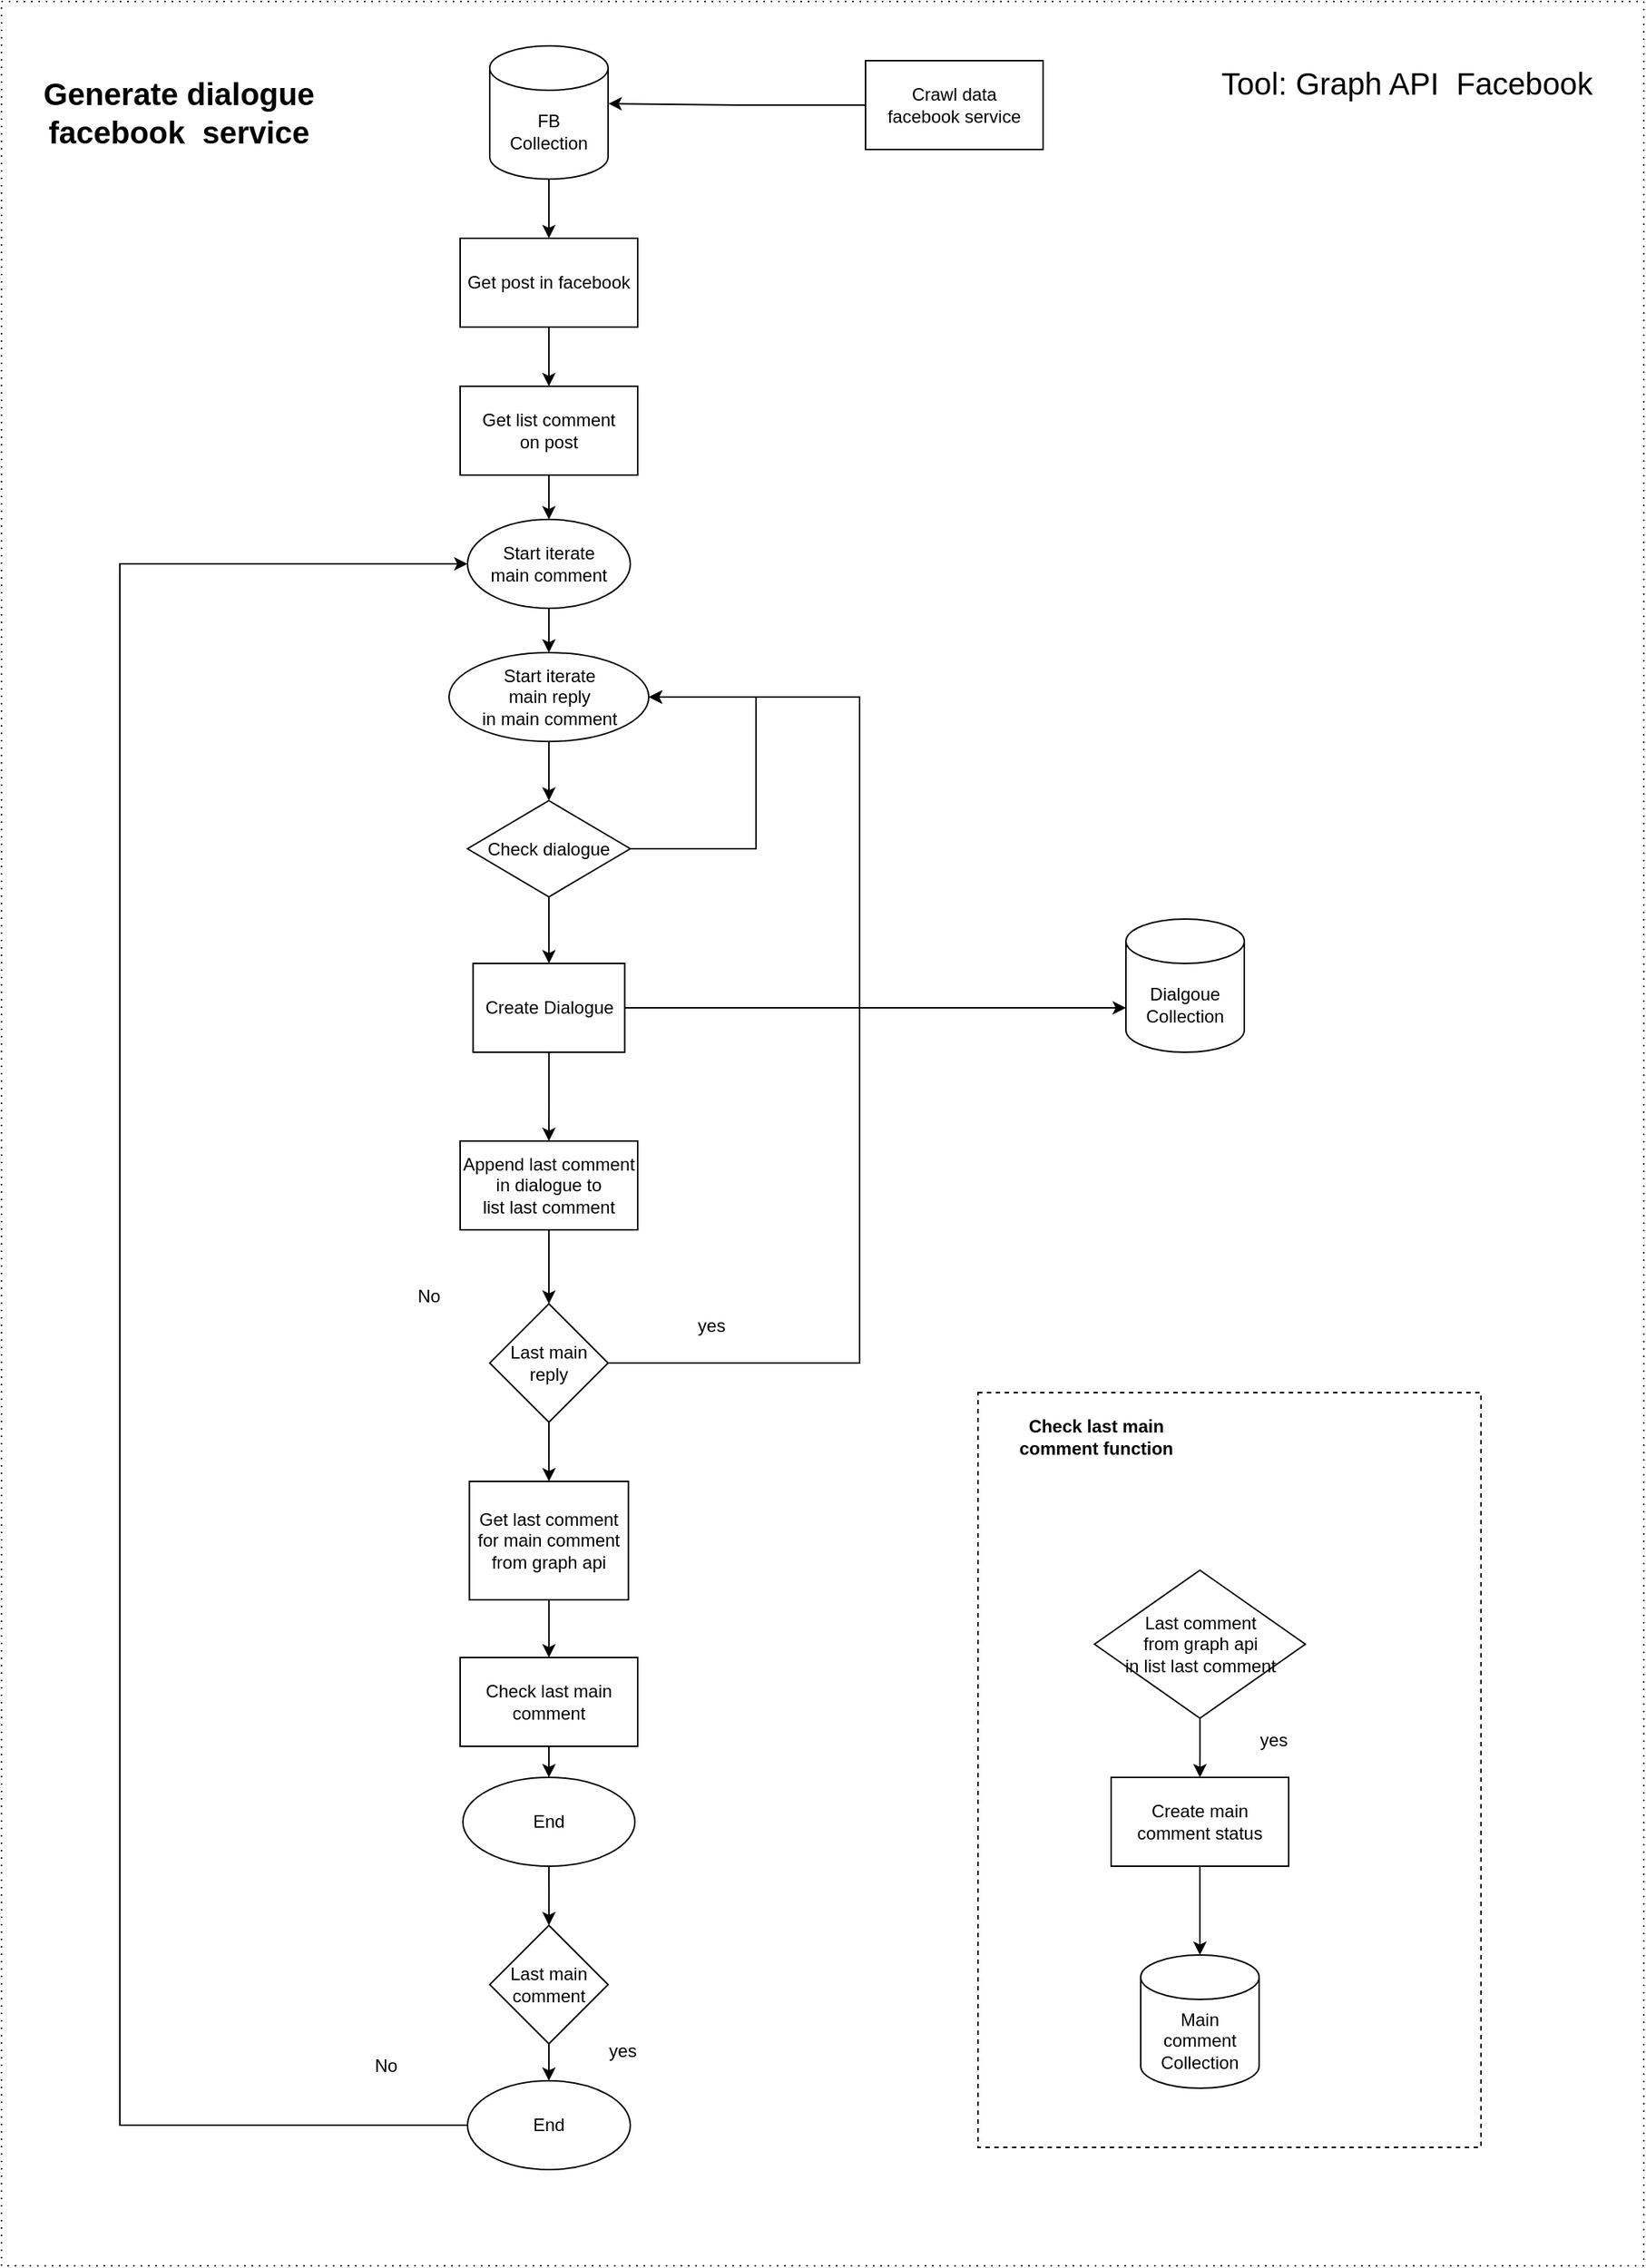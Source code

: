 <mxfile version="20.5.3" type="device"><diagram id="5RMbhJum3ECd1WWgphpb" name="Trang-1"><mxGraphModel dx="3104" dy="2344" grid="1" gridSize="10" guides="1" tooltips="1" connect="1" arrows="1" fold="1" page="1" pageScale="1" pageWidth="827" pageHeight="1169" math="0" shadow="0"><root><mxCell id="0"/><mxCell id="1" parent="0"/><mxCell id="IsS-bNCeKhRbTCNNTRuS-69" value="" style="rounded=0;whiteSpace=wrap;html=1;dashed=1;dashPattern=1 4;" vertex="1" parent="1"><mxGeometry x="-230" y="-10" width="1110" height="1530" as="geometry"/></mxCell><mxCell id="IsS-bNCeKhRbTCNNTRuS-4" value="" style="edgeStyle=orthogonalEdgeStyle;rounded=0;orthogonalLoop=1;jettySize=auto;html=1;" edge="1" parent="1" source="IsS-bNCeKhRbTCNNTRuS-1" target="IsS-bNCeKhRbTCNNTRuS-3"><mxGeometry relative="1" as="geometry"/></mxCell><mxCell id="IsS-bNCeKhRbTCNNTRuS-1" value="FB&lt;br&gt;Collection" style="shape=cylinder3;whiteSpace=wrap;html=1;boundedLbl=1;backgroundOutline=1;size=15;" vertex="1" parent="1"><mxGeometry x="100" y="20" width="80" height="90" as="geometry"/></mxCell><mxCell id="IsS-bNCeKhRbTCNNTRuS-53" style="edgeStyle=orthogonalEdgeStyle;rounded=0;orthogonalLoop=1;jettySize=auto;html=1;entryX=1.003;entryY=0.434;entryDx=0;entryDy=0;entryPerimeter=0;" edge="1" parent="1" source="IsS-bNCeKhRbTCNNTRuS-2" target="IsS-bNCeKhRbTCNNTRuS-1"><mxGeometry relative="1" as="geometry"/></mxCell><mxCell id="IsS-bNCeKhRbTCNNTRuS-2" value="Crawl data &lt;br&gt;facebook service" style="rounded=0;whiteSpace=wrap;html=1;" vertex="1" parent="1"><mxGeometry x="354" y="30" width="120" height="60" as="geometry"/></mxCell><mxCell id="IsS-bNCeKhRbTCNNTRuS-6" value="" style="edgeStyle=orthogonalEdgeStyle;rounded=0;orthogonalLoop=1;jettySize=auto;html=1;" edge="1" parent="1" source="IsS-bNCeKhRbTCNNTRuS-3" target="IsS-bNCeKhRbTCNNTRuS-5"><mxGeometry relative="1" as="geometry"/></mxCell><mxCell id="IsS-bNCeKhRbTCNNTRuS-3" value="Get post in facebook" style="rounded=0;whiteSpace=wrap;html=1;" vertex="1" parent="1"><mxGeometry x="80" y="150" width="120" height="60" as="geometry"/></mxCell><mxCell id="IsS-bNCeKhRbTCNNTRuS-9" value="" style="edgeStyle=orthogonalEdgeStyle;rounded=0;orthogonalLoop=1;jettySize=auto;html=1;" edge="1" parent="1" source="IsS-bNCeKhRbTCNNTRuS-5" target="IsS-bNCeKhRbTCNNTRuS-8"><mxGeometry relative="1" as="geometry"/></mxCell><mxCell id="IsS-bNCeKhRbTCNNTRuS-5" value="Get list comment&lt;br&gt;on post" style="rounded=0;whiteSpace=wrap;html=1;" vertex="1" parent="1"><mxGeometry x="80" y="250" width="120" height="60" as="geometry"/></mxCell><mxCell id="IsS-bNCeKhRbTCNNTRuS-20" value="" style="edgeStyle=orthogonalEdgeStyle;rounded=0;orthogonalLoop=1;jettySize=auto;html=1;" edge="1" parent="1" source="IsS-bNCeKhRbTCNNTRuS-8" target="IsS-bNCeKhRbTCNNTRuS-19"><mxGeometry relative="1" as="geometry"/></mxCell><mxCell id="IsS-bNCeKhRbTCNNTRuS-8" value="Start iterate &lt;br&gt;main comment" style="ellipse;whiteSpace=wrap;html=1;" vertex="1" parent="1"><mxGeometry x="85" y="340" width="110" height="60" as="geometry"/></mxCell><mxCell id="IsS-bNCeKhRbTCNNTRuS-68" style="edgeStyle=orthogonalEdgeStyle;rounded=0;orthogonalLoop=1;jettySize=auto;html=1;entryX=0;entryY=0.5;entryDx=0;entryDy=0;" edge="1" parent="1" source="IsS-bNCeKhRbTCNNTRuS-10" target="IsS-bNCeKhRbTCNNTRuS-8"><mxGeometry relative="1" as="geometry"><mxPoint x="-100" y="357.895" as="targetPoint"/><Array as="points"><mxPoint x="-150" y="1425"/><mxPoint x="-150" y="370"/></Array></mxGeometry></mxCell><mxCell id="IsS-bNCeKhRbTCNNTRuS-10" value="End" style="ellipse;whiteSpace=wrap;html=1;" vertex="1" parent="1"><mxGeometry x="85" y="1395" width="110" height="60" as="geometry"/></mxCell><mxCell id="IsS-bNCeKhRbTCNNTRuS-12" value="" style="edgeStyle=orthogonalEdgeStyle;rounded=0;orthogonalLoop=1;jettySize=auto;html=1;" edge="1" parent="1" source="IsS-bNCeKhRbTCNNTRuS-11" target="IsS-bNCeKhRbTCNNTRuS-10"><mxGeometry relative="1" as="geometry"/></mxCell><mxCell id="IsS-bNCeKhRbTCNNTRuS-11" value="Last main comment" style="rhombus;whiteSpace=wrap;html=1;" vertex="1" parent="1"><mxGeometry x="100" y="1290" width="80" height="80" as="geometry"/></mxCell><mxCell id="IsS-bNCeKhRbTCNNTRuS-42" value="" style="edgeStyle=orthogonalEdgeStyle;rounded=0;orthogonalLoop=1;jettySize=auto;html=1;" edge="1" parent="1" source="IsS-bNCeKhRbTCNNTRuS-17" target="IsS-bNCeKhRbTCNNTRuS-41"><mxGeometry relative="1" as="geometry"/></mxCell><mxCell id="IsS-bNCeKhRbTCNNTRuS-74" style="edgeStyle=orthogonalEdgeStyle;rounded=0;orthogonalLoop=1;jettySize=auto;html=1;fontSize=21;entryX=1;entryY=0.5;entryDx=0;entryDy=0;" edge="1" parent="1" source="IsS-bNCeKhRbTCNNTRuS-17" target="IsS-bNCeKhRbTCNNTRuS-19"><mxGeometry relative="1" as="geometry"><mxPoint x="260.0" y="450.0" as="targetPoint"/><Array as="points"><mxPoint x="350" y="910"/><mxPoint x="350" y="460"/></Array></mxGeometry></mxCell><mxCell id="IsS-bNCeKhRbTCNNTRuS-17" value="Last main reply" style="rhombus;whiteSpace=wrap;html=1;" vertex="1" parent="1"><mxGeometry x="100" y="870" width="80" height="80" as="geometry"/></mxCell><mxCell id="IsS-bNCeKhRbTCNNTRuS-24" value="" style="edgeStyle=orthogonalEdgeStyle;rounded=0;orthogonalLoop=1;jettySize=auto;html=1;" edge="1" parent="1" source="IsS-bNCeKhRbTCNNTRuS-19" target="IsS-bNCeKhRbTCNNTRuS-23"><mxGeometry relative="1" as="geometry"/></mxCell><mxCell id="IsS-bNCeKhRbTCNNTRuS-19" value="Start iterate&lt;br&gt;main reply &lt;br&gt;in main comment" style="ellipse;whiteSpace=wrap;html=1;" vertex="1" parent="1"><mxGeometry x="72.5" y="430" width="135" height="60" as="geometry"/></mxCell><mxCell id="IsS-bNCeKhRbTCNNTRuS-25" style="edgeStyle=orthogonalEdgeStyle;rounded=0;orthogonalLoop=1;jettySize=auto;html=1;entryX=1;entryY=0.5;entryDx=0;entryDy=0;" edge="1" parent="1" source="IsS-bNCeKhRbTCNNTRuS-23" target="IsS-bNCeKhRbTCNNTRuS-19"><mxGeometry relative="1" as="geometry"><mxPoint x="210" y="460" as="targetPoint"/><Array as="points"><mxPoint x="280" y="563"/><mxPoint x="280" y="460"/></Array></mxGeometry></mxCell><mxCell id="IsS-bNCeKhRbTCNNTRuS-34" value="" style="edgeStyle=orthogonalEdgeStyle;rounded=0;orthogonalLoop=1;jettySize=auto;html=1;" edge="1" parent="1" source="IsS-bNCeKhRbTCNNTRuS-23" target="IsS-bNCeKhRbTCNNTRuS-33"><mxGeometry relative="1" as="geometry"/></mxCell><mxCell id="IsS-bNCeKhRbTCNNTRuS-23" value="Check dialogue" style="rhombus;whiteSpace=wrap;html=1;" vertex="1" parent="1"><mxGeometry x="85" y="530" width="110" height="65" as="geometry"/></mxCell><mxCell id="IsS-bNCeKhRbTCNNTRuS-26" value="No" style="text;html=1;strokeColor=none;fillColor=none;align=center;verticalAlign=middle;whiteSpace=wrap;rounded=0;" vertex="1" parent="1"><mxGeometry x="28.75" y="850" width="60" height="30" as="geometry"/></mxCell><mxCell id="IsS-bNCeKhRbTCNNTRuS-27" value="No" style="text;html=1;strokeColor=none;fillColor=none;align=center;verticalAlign=middle;whiteSpace=wrap;rounded=0;" vertex="1" parent="1"><mxGeometry y="1370" width="60" height="30" as="geometry"/></mxCell><mxCell id="IsS-bNCeKhRbTCNNTRuS-28" value="yes" style="text;html=1;strokeColor=none;fillColor=none;align=center;verticalAlign=middle;whiteSpace=wrap;rounded=0;" vertex="1" parent="1"><mxGeometry x="610" y="1150" width="60" height="30" as="geometry"/></mxCell><mxCell id="IsS-bNCeKhRbTCNNTRuS-31" value="yes" style="text;html=1;strokeColor=none;fillColor=none;align=center;verticalAlign=middle;whiteSpace=wrap;rounded=0;" vertex="1" parent="1"><mxGeometry x="160" y="1360" width="60" height="30" as="geometry"/></mxCell><mxCell id="IsS-bNCeKhRbTCNNTRuS-36" style="edgeStyle=orthogonalEdgeStyle;rounded=0;orthogonalLoop=1;jettySize=auto;html=1;entryX=0;entryY=0;entryDx=0;entryDy=60;entryPerimeter=0;" edge="1" parent="1" source="IsS-bNCeKhRbTCNNTRuS-33" target="IsS-bNCeKhRbTCNNTRuS-35"><mxGeometry relative="1" as="geometry"/></mxCell><mxCell id="IsS-bNCeKhRbTCNNTRuS-38" value="" style="edgeStyle=orthogonalEdgeStyle;rounded=0;orthogonalLoop=1;jettySize=auto;html=1;" edge="1" parent="1" source="IsS-bNCeKhRbTCNNTRuS-33" target="IsS-bNCeKhRbTCNNTRuS-37"><mxGeometry relative="1" as="geometry"/></mxCell><mxCell id="IsS-bNCeKhRbTCNNTRuS-33" value="Create Dialogue" style="rounded=0;whiteSpace=wrap;html=1;" vertex="1" parent="1"><mxGeometry x="88.75" y="640" width="102.5" height="60" as="geometry"/></mxCell><mxCell id="IsS-bNCeKhRbTCNNTRuS-35" value="Dialgoue&lt;br&gt;Collection" style="shape=cylinder3;whiteSpace=wrap;html=1;boundedLbl=1;backgroundOutline=1;size=15;" vertex="1" parent="1"><mxGeometry x="530" y="610" width="80" height="90" as="geometry"/></mxCell><mxCell id="IsS-bNCeKhRbTCNNTRuS-40" style="edgeStyle=orthogonalEdgeStyle;rounded=0;orthogonalLoop=1;jettySize=auto;html=1;entryX=0.5;entryY=0;entryDx=0;entryDy=0;" edge="1" parent="1" source="IsS-bNCeKhRbTCNNTRuS-37" target="IsS-bNCeKhRbTCNNTRuS-17"><mxGeometry relative="1" as="geometry"/></mxCell><mxCell id="IsS-bNCeKhRbTCNNTRuS-37" value="Append last comment in dialogue to &lt;br&gt;list last comment" style="rounded=0;whiteSpace=wrap;html=1;" vertex="1" parent="1"><mxGeometry x="80" y="760" width="120" height="60" as="geometry"/></mxCell><mxCell id="IsS-bNCeKhRbTCNNTRuS-46" value="" style="edgeStyle=orthogonalEdgeStyle;rounded=0;orthogonalLoop=1;jettySize=auto;html=1;" edge="1" parent="1" source="IsS-bNCeKhRbTCNNTRuS-41" target="IsS-bNCeKhRbTCNNTRuS-45"><mxGeometry relative="1" as="geometry"/></mxCell><mxCell id="IsS-bNCeKhRbTCNNTRuS-41" value="Get last comment&lt;br&gt;for main comment&lt;br&gt;from graph api" style="rounded=0;whiteSpace=wrap;html=1;" vertex="1" parent="1"><mxGeometry x="86.25" y="990" width="107.5" height="80" as="geometry"/></mxCell><mxCell id="IsS-bNCeKhRbTCNNTRuS-49" value="" style="edgeStyle=orthogonalEdgeStyle;rounded=0;orthogonalLoop=1;jettySize=auto;html=1;" edge="1" parent="1" source="IsS-bNCeKhRbTCNNTRuS-45" target="IsS-bNCeKhRbTCNNTRuS-48"><mxGeometry relative="1" as="geometry"/></mxCell><mxCell id="IsS-bNCeKhRbTCNNTRuS-45" value="Check last main comment" style="rounded=0;whiteSpace=wrap;html=1;" vertex="1" parent="1"><mxGeometry x="80" y="1109" width="120" height="60" as="geometry"/></mxCell><mxCell id="IsS-bNCeKhRbTCNNTRuS-50" value="" style="edgeStyle=orthogonalEdgeStyle;rounded=0;orthogonalLoop=1;jettySize=auto;html=1;" edge="1" parent="1" source="IsS-bNCeKhRbTCNNTRuS-48" target="IsS-bNCeKhRbTCNNTRuS-11"><mxGeometry relative="1" as="geometry"/></mxCell><mxCell id="IsS-bNCeKhRbTCNNTRuS-48" value="End" style="ellipse;whiteSpace=wrap;html=1;" vertex="1" parent="1"><mxGeometry x="81.87" y="1190" width="116.25" height="60" as="geometry"/></mxCell><mxCell id="IsS-bNCeKhRbTCNNTRuS-54" value="" style="rounded=0;whiteSpace=wrap;html=1;dashed=1;" vertex="1" parent="1"><mxGeometry x="430" y="930" width="340" height="510" as="geometry"/></mxCell><mxCell id="IsS-bNCeKhRbTCNNTRuS-63" value="" style="edgeStyle=orthogonalEdgeStyle;rounded=0;orthogonalLoop=1;jettySize=auto;html=1;" edge="1" parent="1" source="IsS-bNCeKhRbTCNNTRuS-56" target="IsS-bNCeKhRbTCNNTRuS-60"><mxGeometry relative="1" as="geometry"/></mxCell><mxCell id="IsS-bNCeKhRbTCNNTRuS-56" value="Last comment&lt;br&gt;from graph api&lt;br&gt;in list last comment" style="rhombus;whiteSpace=wrap;html=1;" vertex="1" parent="1"><mxGeometry x="508.75" y="1050" width="142.5" height="100" as="geometry"/></mxCell><mxCell id="IsS-bNCeKhRbTCNNTRuS-58" value="Main comment&lt;br&gt;Collection" style="shape=cylinder3;whiteSpace=wrap;html=1;boundedLbl=1;backgroundOutline=1;size=15;" vertex="1" parent="1"><mxGeometry x="540" y="1310" width="80" height="90" as="geometry"/></mxCell><mxCell id="IsS-bNCeKhRbTCNNTRuS-61" value="" style="edgeStyle=orthogonalEdgeStyle;rounded=0;orthogonalLoop=1;jettySize=auto;html=1;" edge="1" parent="1" source="IsS-bNCeKhRbTCNNTRuS-60" target="IsS-bNCeKhRbTCNNTRuS-58"><mxGeometry relative="1" as="geometry"/></mxCell><mxCell id="IsS-bNCeKhRbTCNNTRuS-60" value="Create main comment status" style="rounded=0;whiteSpace=wrap;html=1;" vertex="1" parent="1"><mxGeometry x="520" y="1190" width="120" height="60" as="geometry"/></mxCell><mxCell id="IsS-bNCeKhRbTCNNTRuS-64" value="&lt;b&gt;Check last main comment function&lt;/b&gt;" style="text;html=1;strokeColor=none;fillColor=none;align=center;verticalAlign=middle;whiteSpace=wrap;rounded=0;" vertex="1" parent="1"><mxGeometry x="440" y="940" width="140" height="40" as="geometry"/></mxCell><mxCell id="IsS-bNCeKhRbTCNNTRuS-70" value="&lt;b&gt;&lt;font style=&quot;font-size: 21px;&quot;&gt;Generate dialogue facebook&amp;nbsp; service&lt;/font&gt;&lt;/b&gt;" style="text;html=1;strokeColor=none;fillColor=none;align=center;verticalAlign=middle;whiteSpace=wrap;rounded=0;dashed=1;dashPattern=1 4;" vertex="1" parent="1"><mxGeometry x="-210" y="15" width="200" height="100" as="geometry"/></mxCell><mxCell id="IsS-bNCeKhRbTCNNTRuS-72" value="Tool: Graph API&amp;nbsp; Facebook" style="text;html=1;strokeColor=none;fillColor=none;align=center;verticalAlign=middle;whiteSpace=wrap;rounded=0;dashed=1;dashPattern=1 4;fontSize=21;" vertex="1" parent="1"><mxGeometry x="590" y="10" width="260" height="70" as="geometry"/></mxCell><mxCell id="IsS-bNCeKhRbTCNNTRuS-75" value="yes" style="text;html=1;strokeColor=none;fillColor=none;align=center;verticalAlign=middle;whiteSpace=wrap;rounded=0;" vertex="1" parent="1"><mxGeometry x="600" y="1150" width="60" height="30" as="geometry"/></mxCell><mxCell id="IsS-bNCeKhRbTCNNTRuS-76" value="yes" style="text;html=1;strokeColor=none;fillColor=none;align=center;verticalAlign=middle;whiteSpace=wrap;rounded=0;" vertex="1" parent="1"><mxGeometry x="220" y="870" width="60" height="30" as="geometry"/></mxCell></root></mxGraphModel></diagram></mxfile>